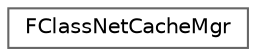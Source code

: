 digraph "Graphical Class Hierarchy"
{
 // INTERACTIVE_SVG=YES
 // LATEX_PDF_SIZE
  bgcolor="transparent";
  edge [fontname=Helvetica,fontsize=10,labelfontname=Helvetica,labelfontsize=10];
  node [fontname=Helvetica,fontsize=10,shape=box,height=0.2,width=0.4];
  rankdir="LR";
  Node0 [id="Node000000",label="FClassNetCacheMgr",height=0.2,width=0.4,color="grey40", fillcolor="white", style="filled",URL="$dd/da5/classFClassNetCacheMgr.html",tooltip=" "];
}
